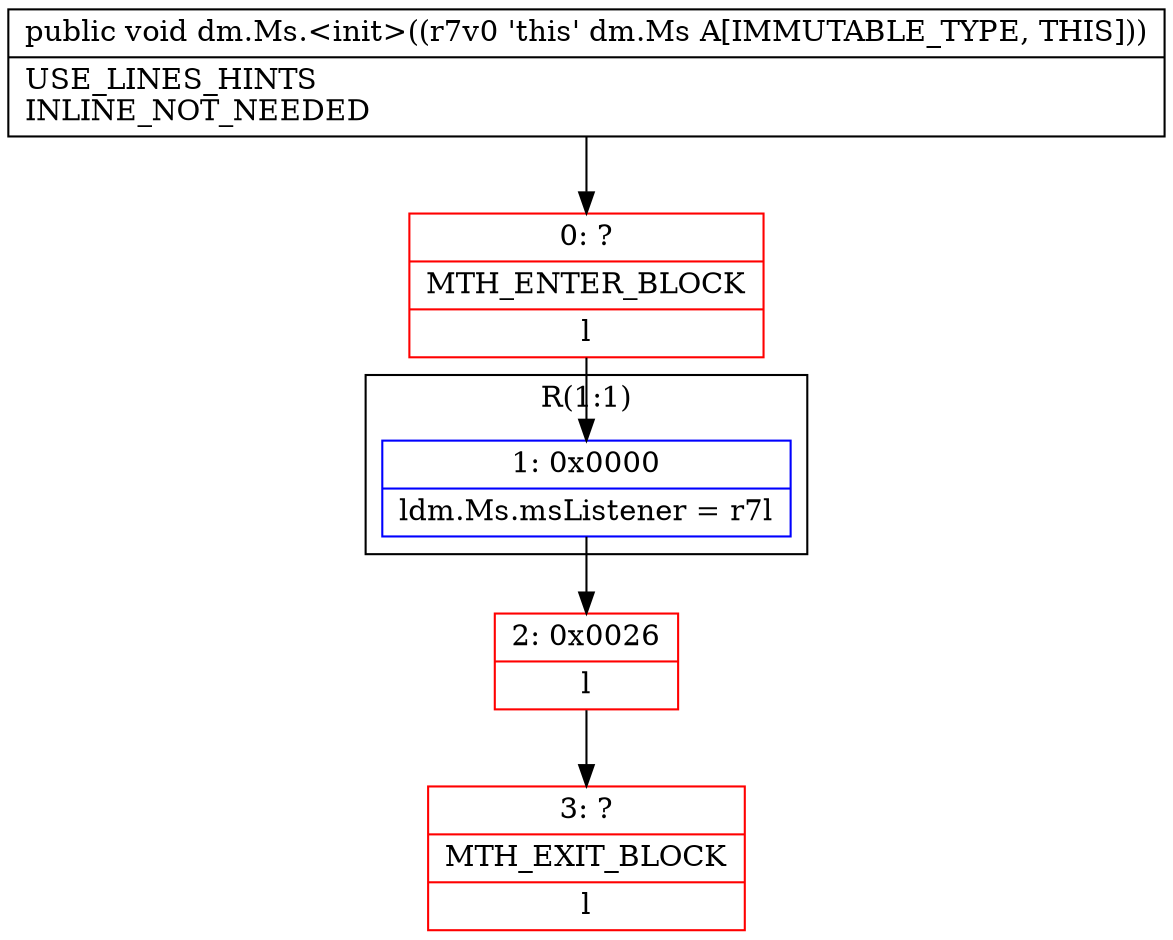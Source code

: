 digraph "CFG fordm.Ms.\<init\>()V" {
subgraph cluster_Region_104059791 {
label = "R(1:1)";
node [shape=record,color=blue];
Node_1 [shape=record,label="{1\:\ 0x0000|ldm.Ms.msListener = r7l}"];
}
Node_0 [shape=record,color=red,label="{0\:\ ?|MTH_ENTER_BLOCK\l|l}"];
Node_2 [shape=record,color=red,label="{2\:\ 0x0026|l}"];
Node_3 [shape=record,color=red,label="{3\:\ ?|MTH_EXIT_BLOCK\l|l}"];
MethodNode[shape=record,label="{public void dm.Ms.\<init\>((r7v0 'this' dm.Ms A[IMMUTABLE_TYPE, THIS]))  | USE_LINES_HINTS\lINLINE_NOT_NEEDED\l}"];
MethodNode -> Node_0;
Node_1 -> Node_2;
Node_0 -> Node_1;
Node_2 -> Node_3;
}

